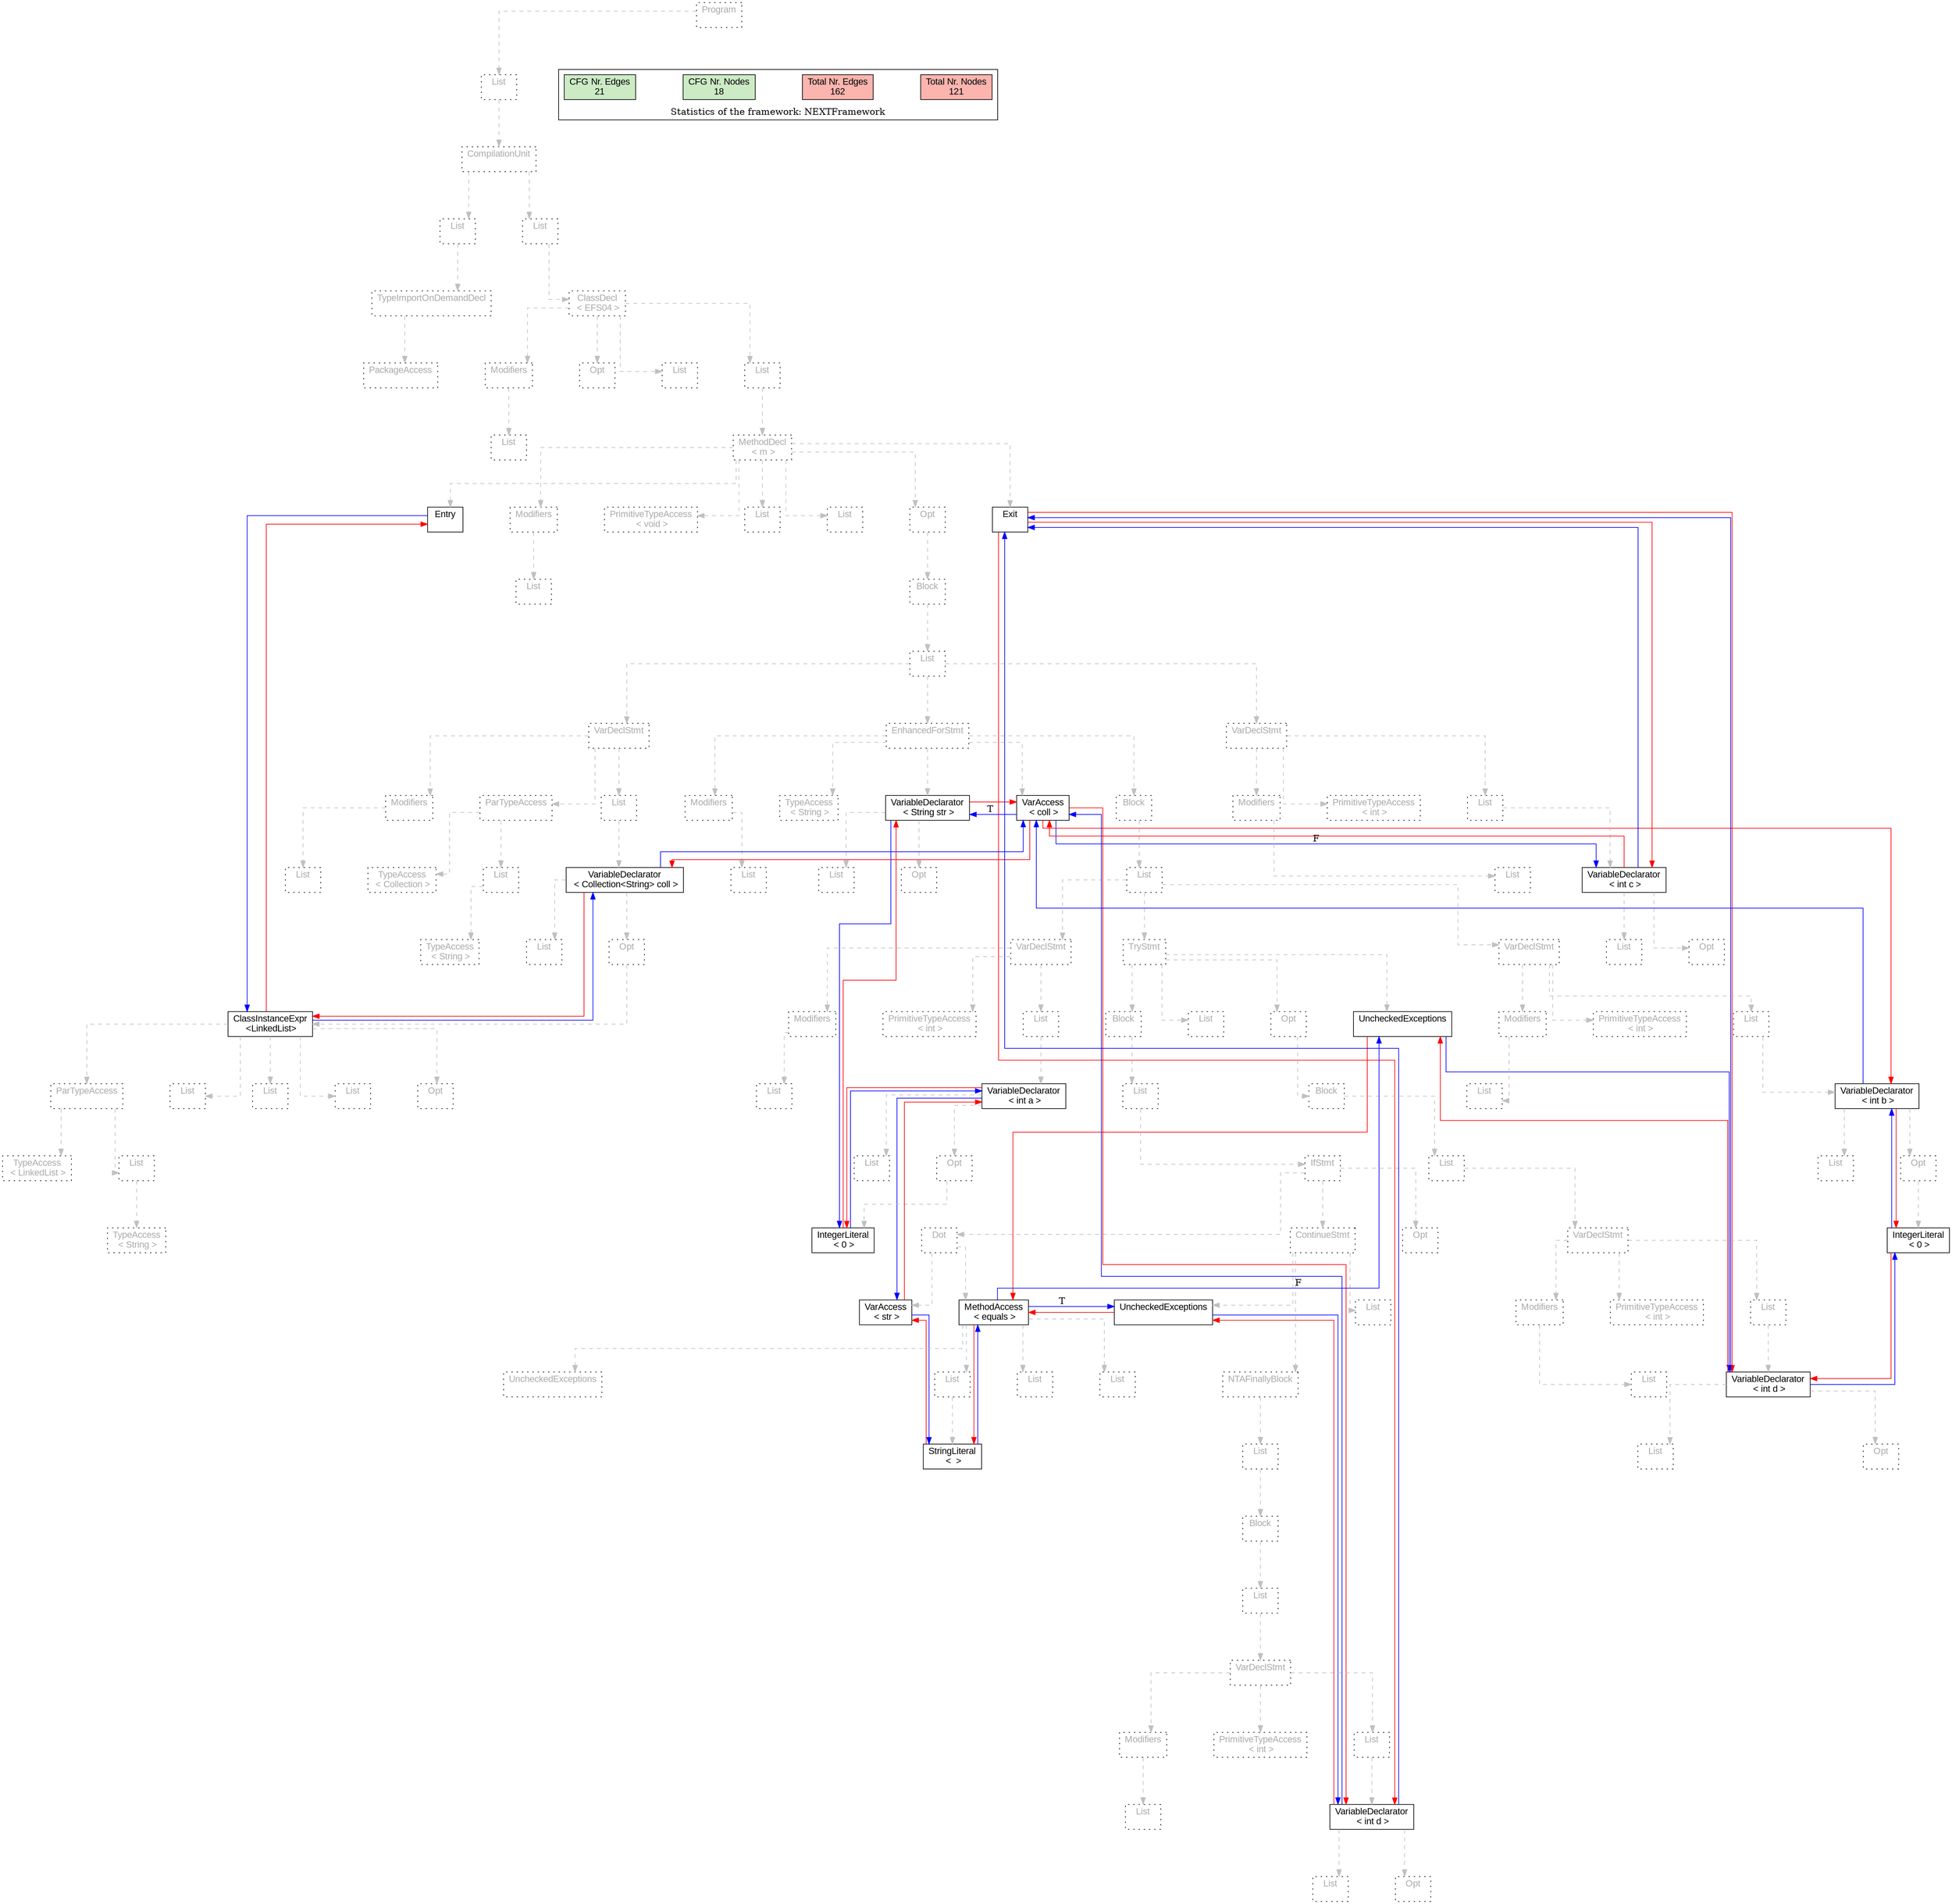digraph G {
graph [splines=ortho, nodesep="1", ranksep="1"]
node [shape=rect, fontname=Arial];
{ rank = same; "Program[0]"}
{ rank = same; "List[1]"}
{ rank = same; "CompilationUnit[2]"}
{ rank = same; "List[3]"; "List[6]"}
{ rank = same; "TypeImportOnDemandDecl[4]"; "ClassDecl[7]"}
{ rank = same; "PackageAccess[5]"; "Modifiers[8]"; "Opt[10]"; "List[11]"; "List[12]"}
{ rank = same; "List[9]"; "MethodDecl[13]"}
{ rank = same; "Entry[14]"; "Modifiers[15]"; "PrimitiveTypeAccess[17]"; "List[18]"; "List[19]"; "Opt[20]"; "Exit[21]"}
{ rank = same; "List[16]"; "Block[21]"}
{ rank = same; "List[22]"}
{ rank = same; "VarDeclStmt[23]"; "EnhancedForStmt[43]"; "VarDeclStmt[112]"}
{ rank = same; "Modifiers[24]"; "ParTypeAccess[26]"; "List[30]"; "Modifiers[44]"; "TypeAccess[46]"; "VariableDeclarator[47]"; "VarAccess[50]"; "Block[51]"; "Modifiers[113]"; "PrimitiveTypeAccess[115]"; "List[116]"}
{ rank = same; "List[25]"; "TypeAccess[27]"; "List[28]"; "VariableDeclarator[31]"; "List[45]"; "List[48]"; "Opt[49]"; "List[52]"; "List[114]"; "VariableDeclarator[117]"}
{ rank = same; "TypeAccess[29]"; "List[32]"; "Opt[33]"; "VarDeclStmt[53]"; "TryStmt[62]"; "VarDeclStmt[103]"; "List[118]"; "Opt[119]"}
{ rank = same; "ClassInstanceExpr[34]"; "Modifiers[54]"; "PrimitiveTypeAccess[56]"; "List[57]"; "Block[63]"; "List[90]"; "Opt[91]"; "UncheckedExceptions[102]"; "Modifiers[104]"; "PrimitiveTypeAccess[106]"; "List[107]"}
{ rank = same; "ParTypeAccess[35]"; "List[39]"; "Opt[40]"; "List[41]"; "List[42]"; "List[55]"; "VariableDeclarator[58]"; "List[64]"; "Block[92]"; "List[105]"; "VariableDeclarator[108]"}
{ rank = same; "TypeAccess[36]"; "List[37]"; "List[59]"; "Opt[60]"; "IfStmt[65]"; "List[93]"; "List[109]"; "Opt[110]"}
{ rank = same; "TypeAccess[38]"; "IntegerLiteral[61]"; "Dot[66]"; "ContinueStmt[74]"; "Opt[89]"; "VarDeclStmt[94]"; "IntegerLiteral[111]"}
{ rank = same; "VarAccess[67]"; "MethodAccess[68]"; "List[88]"; "UncheckedExceptions[75]"; "Modifiers[95]"; "PrimitiveTypeAccess[97]"; "List[98]"}
{ rank = same; "List[70]"; "List[72]"; "List[73]"; "UncheckedExceptions[69]"; "NTAFinallyBlock[76]"; "List[96]"; "VariableDeclarator[99]"}
{ rank = same; "StringLiteral[71]"; "List[77]"; "List[100]"; "Opt[101]"}
{ rank = same; "Block[78]"}
{ rank = same; "List[79]"}
{ rank = same; "VarDeclStmt[80]"}
{ rank = same; "Modifiers[81]"; "PrimitiveTypeAccess[83]"; "List[84]"}
{ rank = same; "List[82]"; "VariableDeclarator[85]"}
{ rank = same; "List[86]"; "Opt[87]"}
"Program[0]" [label="Program\n ", style= dotted   fillcolor="#eeeeee" fontcolor="#aaaaaa"  ]
"List[1]" [label="List\n ", style= dotted   fillcolor="#eeeeee" fontcolor="#aaaaaa"  ]
"CompilationUnit[2]" [label="CompilationUnit\n ", style= dotted   fillcolor="#eeeeee" fontcolor="#aaaaaa"  ]
"List[3]" [label="List\n ", style= dotted   fillcolor="#eeeeee" fontcolor="#aaaaaa"  ]
"TypeImportOnDemandDecl[4]" [label="TypeImportOnDemandDecl\n ", style= dotted   fillcolor="#eeeeee" fontcolor="#aaaaaa"  ]
"PackageAccess[5]" [label="PackageAccess\n ", style= dotted   fillcolor="#eeeeee" fontcolor="#aaaaaa"  ]
"List[6]" [label="List\n ", style= dotted   fillcolor="#eeeeee" fontcolor="#aaaaaa"  ]
"ClassDecl[7]" [label="ClassDecl\n < EFS04 >", style= dotted   fillcolor="#eeeeee" fontcolor="#aaaaaa"  ]
"Modifiers[8]" [label="Modifiers\n ", style= dotted   fillcolor="#eeeeee" fontcolor="#aaaaaa"  ]
"List[9]" [label="List\n ", style= dotted   fillcolor="#eeeeee" fontcolor="#aaaaaa"  ]
"Opt[10]" [label="Opt\n ", style= dotted   fillcolor="#eeeeee" fontcolor="#aaaaaa"  ]
"List[11]" [label="List\n ", style= dotted   fillcolor="#eeeeee" fontcolor="#aaaaaa"  ]
"List[12]" [label="List\n ", style= dotted   fillcolor="#eeeeee" fontcolor="#aaaaaa"  ]
"MethodDecl[13]" [label="MethodDecl\n < m >", style= dotted   fillcolor="#eeeeee" fontcolor="#aaaaaa"  ]
"Entry[14]" [label="Entry\n ", fillcolor=white   style=filled  ]
"Modifiers[15]" [label="Modifiers\n ", style= dotted   fillcolor="#eeeeee" fontcolor="#aaaaaa"  ]
"List[16]" [label="List\n ", style= dotted   fillcolor="#eeeeee" fontcolor="#aaaaaa"  ]
"PrimitiveTypeAccess[17]" [label="PrimitiveTypeAccess\n < void >", style= dotted   fillcolor="#eeeeee" fontcolor="#aaaaaa"  ]
"List[18]" [label="List\n ", style= dotted   fillcolor="#eeeeee" fontcolor="#aaaaaa"  ]
"List[19]" [label="List\n ", style= dotted   fillcolor="#eeeeee" fontcolor="#aaaaaa"  ]
"Opt[20]" [label="Opt\n ", style= dotted   fillcolor="#eeeeee" fontcolor="#aaaaaa"  ]
"Block[21]" [label="Block\n ", style= dotted   fillcolor="#eeeeee" fontcolor="#aaaaaa"  ]
"List[22]" [label="List\n ", style= dotted   fillcolor="#eeeeee" fontcolor="#aaaaaa"  ]
"VarDeclStmt[23]" [label="VarDeclStmt\n ", style= dotted   fillcolor="#eeeeee" fontcolor="#aaaaaa"  ]
"Modifiers[24]" [label="Modifiers\n ", style= dotted   fillcolor="#eeeeee" fontcolor="#aaaaaa"  ]
"List[25]" [label="List\n ", style= dotted   fillcolor="#eeeeee" fontcolor="#aaaaaa"  ]
"ParTypeAccess[26]" [label="ParTypeAccess\n ", style= dotted   fillcolor="#eeeeee" fontcolor="#aaaaaa"  ]
"TypeAccess[27]" [label="TypeAccess\n < Collection >", style= dotted   fillcolor="#eeeeee" fontcolor="#aaaaaa"  ]
"List[28]" [label="List\n ", style= dotted   fillcolor="#eeeeee" fontcolor="#aaaaaa"  ]
"TypeAccess[29]" [label="TypeAccess\n < String >", style= dotted   fillcolor="#eeeeee" fontcolor="#aaaaaa"  ]
"List[30]" [label="List\n ", style= dotted   fillcolor="#eeeeee" fontcolor="#aaaaaa"  ]
"VariableDeclarator[31]" [label="VariableDeclarator\n < Collection<String> coll >", fillcolor=white   style=filled  ]
"List[32]" [label="List\n ", style= dotted   fillcolor="#eeeeee" fontcolor="#aaaaaa"  ]
"Opt[33]" [label="Opt\n ", style= dotted   fillcolor="#eeeeee" fontcolor="#aaaaaa"  ]
"ClassInstanceExpr[34]" [label="ClassInstanceExpr\n <LinkedList>", fillcolor=white   style=filled  ]
"ParTypeAccess[35]" [label="ParTypeAccess\n ", style= dotted   fillcolor="#eeeeee" fontcolor="#aaaaaa"  ]
"TypeAccess[36]" [label="TypeAccess\n < LinkedList >", style= dotted   fillcolor="#eeeeee" fontcolor="#aaaaaa"  ]
"List[37]" [label="List\n ", style= dotted   fillcolor="#eeeeee" fontcolor="#aaaaaa"  ]
"TypeAccess[38]" [label="TypeAccess\n < String >", style= dotted   fillcolor="#eeeeee" fontcolor="#aaaaaa"  ]
"List[39]" [label="List\n ", style= dotted   fillcolor="#eeeeee" fontcolor="#aaaaaa"  ]
"Opt[40]" [label="Opt\n ", style= dotted   fillcolor="#eeeeee" fontcolor="#aaaaaa"  ]
"List[41]" [label="List\n ", style= dotted   fillcolor="#eeeeee" fontcolor="#aaaaaa"  ]
"List[42]" [label="List\n ", style= dotted   fillcolor="#eeeeee" fontcolor="#aaaaaa"  ]
"EnhancedForStmt[43]" [label="EnhancedForStmt\n ", style= dotted   fillcolor="#eeeeee" fontcolor="#aaaaaa"  ]
"Modifiers[44]" [label="Modifiers\n ", style= dotted   fillcolor="#eeeeee" fontcolor="#aaaaaa"  ]
"List[45]" [label="List\n ", style= dotted   fillcolor="#eeeeee" fontcolor="#aaaaaa"  ]
"TypeAccess[46]" [label="TypeAccess\n < String >", style= dotted   fillcolor="#eeeeee" fontcolor="#aaaaaa"  ]
"VariableDeclarator[47]" [label="VariableDeclarator\n < String str >", fillcolor=white   style=filled  ]
"List[48]" [label="List\n ", style= dotted   fillcolor="#eeeeee" fontcolor="#aaaaaa"  ]
"Opt[49]" [label="Opt\n ", style= dotted   fillcolor="#eeeeee" fontcolor="#aaaaaa"  ]
"VarAccess[50]" [label="VarAccess\n < coll >", fillcolor=white   style=filled  ]
"Block[51]" [label="Block\n ", style= dotted   fillcolor="#eeeeee" fontcolor="#aaaaaa"  ]
"List[52]" [label="List\n ", style= dotted   fillcolor="#eeeeee" fontcolor="#aaaaaa"  ]
"VarDeclStmt[53]" [label="VarDeclStmt\n ", style= dotted   fillcolor="#eeeeee" fontcolor="#aaaaaa"  ]
"Modifiers[54]" [label="Modifiers\n ", style= dotted   fillcolor="#eeeeee" fontcolor="#aaaaaa"  ]
"List[55]" [label="List\n ", style= dotted   fillcolor="#eeeeee" fontcolor="#aaaaaa"  ]
"PrimitiveTypeAccess[56]" [label="PrimitiveTypeAccess\n < int >", style= dotted   fillcolor="#eeeeee" fontcolor="#aaaaaa"  ]
"List[57]" [label="List\n ", style= dotted   fillcolor="#eeeeee" fontcolor="#aaaaaa"  ]
"VariableDeclarator[58]" [label="VariableDeclarator\n < int a >", fillcolor=white   style=filled  ]
"List[59]" [label="List\n ", style= dotted   fillcolor="#eeeeee" fontcolor="#aaaaaa"  ]
"Opt[60]" [label="Opt\n ", style= dotted   fillcolor="#eeeeee" fontcolor="#aaaaaa"  ]
"IntegerLiteral[61]" [label="IntegerLiteral\n < 0 >", fillcolor=white   style=filled  ]
"TryStmt[62]" [label="TryStmt\n ", style= dotted   fillcolor="#eeeeee" fontcolor="#aaaaaa"  ]
"Block[63]" [label="Block\n ", style= dotted   fillcolor="#eeeeee" fontcolor="#aaaaaa"  ]
"List[64]" [label="List\n ", style= dotted   fillcolor="#eeeeee" fontcolor="#aaaaaa"  ]
"IfStmt[65]" [label="IfStmt\n ", style= dotted   fillcolor="#eeeeee" fontcolor="#aaaaaa"  ]
"Dot[66]" [label="Dot\n ", style= dotted   fillcolor="#eeeeee" fontcolor="#aaaaaa"  ]
"VarAccess[67]" [label="VarAccess\n < str >", fillcolor=white   style=filled  ]
"MethodAccess[68]" [label="MethodAccess\n < equals >", fillcolor=white   style=filled  ]
"List[70]" [label="List\n ", style= dotted   fillcolor="#eeeeee" fontcolor="#aaaaaa"  ]
"StringLiteral[71]" [label="StringLiteral\n <  >", fillcolor=white   style=filled  ]
"List[72]" [label="List\n ", style= dotted   fillcolor="#eeeeee" fontcolor="#aaaaaa"  ]
"List[73]" [label="List\n ", style= dotted   fillcolor="#eeeeee" fontcolor="#aaaaaa"  ]
"UncheckedExceptions[69]" [label="UncheckedExceptions\n ", style= dotted   fillcolor="#eeeeee" fontcolor="#aaaaaa"  ]
"ContinueStmt[74]" [label="ContinueStmt\n ", style= dotted   fillcolor="#eeeeee" fontcolor="#aaaaaa"  ]
"NTAFinallyBlock[76]" [label="NTAFinallyBlock\n ", style= dotted   fillcolor="#eeeeee" fontcolor="#aaaaaa"  ]
"List[77]" [label="List\n ", style= dotted   fillcolor="#eeeeee" fontcolor="#aaaaaa"  ]
"Block[78]" [label="Block\n ", style= dotted   fillcolor="#eeeeee" fontcolor="#aaaaaa"  ]
"List[79]" [label="List\n ", style= dotted   fillcolor="#eeeeee" fontcolor="#aaaaaa"  ]
"VarDeclStmt[80]" [label="VarDeclStmt\n ", style= dotted   fillcolor="#eeeeee" fontcolor="#aaaaaa"  ]
"Modifiers[81]" [label="Modifiers\n ", style= dotted   fillcolor="#eeeeee" fontcolor="#aaaaaa"  ]
"List[82]" [label="List\n ", style= dotted   fillcolor="#eeeeee" fontcolor="#aaaaaa"  ]
"PrimitiveTypeAccess[83]" [label="PrimitiveTypeAccess\n < int >", style= dotted   fillcolor="#eeeeee" fontcolor="#aaaaaa"  ]
"List[84]" [label="List\n ", style= dotted   fillcolor="#eeeeee" fontcolor="#aaaaaa"  ]
"VariableDeclarator[85]" [label="VariableDeclarator\n < int d >", fillcolor=white   style=filled  ]
"List[86]" [label="List\n ", style= dotted   fillcolor="#eeeeee" fontcolor="#aaaaaa"  ]
"Opt[87]" [label="Opt\n ", style= dotted   fillcolor="#eeeeee" fontcolor="#aaaaaa"  ]
"List[88]" [label="List\n ", style= dotted   fillcolor="#eeeeee" fontcolor="#aaaaaa"  ]
"UncheckedExceptions[75]" [label="UncheckedExceptions\n ", fillcolor=white   style=filled  ]
"Opt[89]" [label="Opt\n ", style= dotted   fillcolor="#eeeeee" fontcolor="#aaaaaa"  ]
"List[90]" [label="List\n ", style= dotted   fillcolor="#eeeeee" fontcolor="#aaaaaa"  ]
"Opt[91]" [label="Opt\n ", style= dotted   fillcolor="#eeeeee" fontcolor="#aaaaaa"  ]
"Block[92]" [label="Block\n ", style= dotted   fillcolor="#eeeeee" fontcolor="#aaaaaa"  ]
"List[93]" [label="List\n ", style= dotted   fillcolor="#eeeeee" fontcolor="#aaaaaa"  ]
"VarDeclStmt[94]" [label="VarDeclStmt\n ", style= dotted   fillcolor="#eeeeee" fontcolor="#aaaaaa"  ]
"Modifiers[95]" [label="Modifiers\n ", style= dotted   fillcolor="#eeeeee" fontcolor="#aaaaaa"  ]
"List[96]" [label="List\n ", style= dotted   fillcolor="#eeeeee" fontcolor="#aaaaaa"  ]
"PrimitiveTypeAccess[97]" [label="PrimitiveTypeAccess\n < int >", style= dotted   fillcolor="#eeeeee" fontcolor="#aaaaaa"  ]
"List[98]" [label="List\n ", style= dotted   fillcolor="#eeeeee" fontcolor="#aaaaaa"  ]
"VariableDeclarator[99]" [label="VariableDeclarator\n < int d >", fillcolor=white   style=filled  ]
"List[100]" [label="List\n ", style= dotted   fillcolor="#eeeeee" fontcolor="#aaaaaa"  ]
"Opt[101]" [label="Opt\n ", style= dotted   fillcolor="#eeeeee" fontcolor="#aaaaaa"  ]
"UncheckedExceptions[102]" [label="UncheckedExceptions\n ", fillcolor=white   style=filled  ]
"VarDeclStmt[103]" [label="VarDeclStmt\n ", style= dotted   fillcolor="#eeeeee" fontcolor="#aaaaaa"  ]
"Modifiers[104]" [label="Modifiers\n ", style= dotted   fillcolor="#eeeeee" fontcolor="#aaaaaa"  ]
"List[105]" [label="List\n ", style= dotted   fillcolor="#eeeeee" fontcolor="#aaaaaa"  ]
"PrimitiveTypeAccess[106]" [label="PrimitiveTypeAccess\n < int >", style= dotted   fillcolor="#eeeeee" fontcolor="#aaaaaa"  ]
"List[107]" [label="List\n ", style= dotted   fillcolor="#eeeeee" fontcolor="#aaaaaa"  ]
"VariableDeclarator[108]" [label="VariableDeclarator\n < int b >", fillcolor=white   style=filled  ]
"List[109]" [label="List\n ", style= dotted   fillcolor="#eeeeee" fontcolor="#aaaaaa"  ]
"Opt[110]" [label="Opt\n ", style= dotted   fillcolor="#eeeeee" fontcolor="#aaaaaa"  ]
"IntegerLiteral[111]" [label="IntegerLiteral\n < 0 >", fillcolor=white   style=filled  ]
"VarDeclStmt[112]" [label="VarDeclStmt\n ", style= dotted   fillcolor="#eeeeee" fontcolor="#aaaaaa"  ]
"Modifiers[113]" [label="Modifiers\n ", style= dotted   fillcolor="#eeeeee" fontcolor="#aaaaaa"  ]
"List[114]" [label="List\n ", style= dotted   fillcolor="#eeeeee" fontcolor="#aaaaaa"  ]
"PrimitiveTypeAccess[115]" [label="PrimitiveTypeAccess\n < int >", style= dotted   fillcolor="#eeeeee" fontcolor="#aaaaaa"  ]
"List[116]" [label="List\n ", style= dotted   fillcolor="#eeeeee" fontcolor="#aaaaaa"  ]
"VariableDeclarator[117]" [label="VariableDeclarator\n < int c >", fillcolor=white   style=filled  ]
"List[118]" [label="List\n ", style= dotted   fillcolor="#eeeeee" fontcolor="#aaaaaa"  ]
"Opt[119]" [label="Opt\n ", style= dotted   fillcolor="#eeeeee" fontcolor="#aaaaaa"  ]
"Exit[21]" [label="Exit\n ", fillcolor=white   style=filled  ]
"TypeImportOnDemandDecl[4]" -> "PackageAccess[5]" [style=dashed, color=gray]
"List[3]" -> "TypeImportOnDemandDecl[4]" [style=dashed, color=gray]
"CompilationUnit[2]" -> "List[3]" [style=dashed, color=gray]
"Modifiers[8]" -> "List[9]" [style=dashed, color=gray]
"ClassDecl[7]" -> "Modifiers[8]" [style=dashed, color=gray]
"ClassDecl[7]" -> "Opt[10]" [style=dashed, color=gray]
"ClassDecl[7]" -> "List[11]" [style=dashed, color=gray]
"MethodDecl[13]" -> "Entry[14]" [style=dashed, color=gray]
"Modifiers[15]" -> "List[16]" [style=dashed, color=gray]
"MethodDecl[13]" -> "Modifiers[15]" [style=dashed, color=gray]
"MethodDecl[13]" -> "PrimitiveTypeAccess[17]" [style=dashed, color=gray]
"MethodDecl[13]" -> "List[18]" [style=dashed, color=gray]
"MethodDecl[13]" -> "List[19]" [style=dashed, color=gray]
"Modifiers[24]" -> "List[25]" [style=dashed, color=gray]
"VarDeclStmt[23]" -> "Modifiers[24]" [style=dashed, color=gray]
"ParTypeAccess[26]" -> "TypeAccess[27]" [style=dashed, color=gray]
"List[28]" -> "TypeAccess[29]" [style=dashed, color=gray]
"ParTypeAccess[26]" -> "List[28]" [style=dashed, color=gray]
"VarDeclStmt[23]" -> "ParTypeAccess[26]" [style=dashed, color=gray]
"VariableDeclarator[31]" -> "List[32]" [style=dashed, color=gray]
"ParTypeAccess[35]" -> "TypeAccess[36]" [style=dashed, color=gray]
"List[37]" -> "TypeAccess[38]" [style=dashed, color=gray]
"ParTypeAccess[35]" -> "List[37]" [style=dashed, color=gray]
"ClassInstanceExpr[34]" -> "ParTypeAccess[35]" [style=dashed, color=gray]
"ClassInstanceExpr[34]" -> "List[39]" [style=dashed, color=gray]
"ClassInstanceExpr[34]" -> "Opt[40]" [style=dashed, color=gray]
"ClassInstanceExpr[34]" -> "List[41]" [style=dashed, color=gray]
"ClassInstanceExpr[34]" -> "List[42]" [style=dashed, color=gray]
"Opt[33]" -> "ClassInstanceExpr[34]" [style=dashed, color=gray]
"VariableDeclarator[31]" -> "Opt[33]" [style=dashed, color=gray]
"List[30]" -> "VariableDeclarator[31]" [style=dashed, color=gray]
"VarDeclStmt[23]" -> "List[30]" [style=dashed, color=gray]
"List[22]" -> "VarDeclStmt[23]" [style=dashed, color=gray]
"Modifiers[44]" -> "List[45]" [style=dashed, color=gray]
"EnhancedForStmt[43]" -> "Modifiers[44]" [style=dashed, color=gray]
"EnhancedForStmt[43]" -> "TypeAccess[46]" [style=dashed, color=gray]
"VariableDeclarator[47]" -> "List[48]" [style=dashed, color=gray]
"VariableDeclarator[47]" -> "Opt[49]" [style=dashed, color=gray]
"EnhancedForStmt[43]" -> "VariableDeclarator[47]" [style=dashed, color=gray]
"EnhancedForStmt[43]" -> "VarAccess[50]" [style=dashed, color=gray]
"Modifiers[54]" -> "List[55]" [style=dashed, color=gray]
"VarDeclStmt[53]" -> "Modifiers[54]" [style=dashed, color=gray]
"VarDeclStmt[53]" -> "PrimitiveTypeAccess[56]" [style=dashed, color=gray]
"VariableDeclarator[58]" -> "List[59]" [style=dashed, color=gray]
"Opt[60]" -> "IntegerLiteral[61]" [style=dashed, color=gray]
"VariableDeclarator[58]" -> "Opt[60]" [style=dashed, color=gray]
"List[57]" -> "VariableDeclarator[58]" [style=dashed, color=gray]
"VarDeclStmt[53]" -> "List[57]" [style=dashed, color=gray]
"List[52]" -> "VarDeclStmt[53]" [style=dashed, color=gray]
"Dot[66]" -> "VarAccess[67]" [style=dashed, color=gray]
"List[70]" -> "StringLiteral[71]" [style=dashed, color=gray]
"MethodAccess[68]" -> "List[70]" [style=dashed, color=gray]
"MethodAccess[68]" -> "List[72]" [style=dashed, color=gray]
"MethodAccess[68]" -> "List[73]" [style=dashed, color=gray]
"MethodAccess[68]" -> "UncheckedExceptions[69]" [style=dashed, color=gray]
"Dot[66]" -> "MethodAccess[68]" [style=dashed, color=gray]
"IfStmt[65]" -> "Dot[66]" [style=dashed, color=gray]
"Modifiers[81]" -> "List[82]" [style=dashed, color=gray]
"VarDeclStmt[80]" -> "Modifiers[81]" [style=dashed, color=gray]
"VarDeclStmt[80]" -> "PrimitiveTypeAccess[83]" [style=dashed, color=gray]
"VariableDeclarator[85]" -> "List[86]" [style=dashed, color=gray]
"VariableDeclarator[85]" -> "Opt[87]" [style=dashed, color=gray]
"List[84]" -> "VariableDeclarator[85]" [style=dashed, color=gray]
"VarDeclStmt[80]" -> "List[84]" [style=dashed, color=gray]
"List[79]" -> "VarDeclStmt[80]" [style=dashed, color=gray]
"Block[78]" -> "List[79]" [style=dashed, color=gray]
"List[77]" -> "Block[78]" [style=dashed, color=gray]
"NTAFinallyBlock[76]" -> "List[77]" [style=dashed, color=gray]
"ContinueStmt[74]" -> "NTAFinallyBlock[76]" [style=dashed, color=gray]
"ContinueStmt[74]" -> "List[88]" [style=dashed, color=gray]
"ContinueStmt[74]" -> "UncheckedExceptions[75]" [style=dashed, color=gray]
"IfStmt[65]" -> "ContinueStmt[74]" [style=dashed, color=gray]
"IfStmt[65]" -> "Opt[89]" [style=dashed, color=gray]
"List[64]" -> "IfStmt[65]" [style=dashed, color=gray]
"Block[63]" -> "List[64]" [style=dashed, color=gray]
"TryStmt[62]" -> "Block[63]" [style=dashed, color=gray]
"TryStmt[62]" -> "List[90]" [style=dashed, color=gray]
"Modifiers[95]" -> "List[96]" [style=dashed, color=gray]
"VarDeclStmt[94]" -> "Modifiers[95]" [style=dashed, color=gray]
"VarDeclStmt[94]" -> "PrimitiveTypeAccess[97]" [style=dashed, color=gray]
"VariableDeclarator[99]" -> "List[100]" [style=dashed, color=gray]
"VariableDeclarator[99]" -> "Opt[101]" [style=dashed, color=gray]
"List[98]" -> "VariableDeclarator[99]" [style=dashed, color=gray]
"VarDeclStmt[94]" -> "List[98]" [style=dashed, color=gray]
"List[93]" -> "VarDeclStmt[94]" [style=dashed, color=gray]
"Block[92]" -> "List[93]" [style=dashed, color=gray]
"Opt[91]" -> "Block[92]" [style=dashed, color=gray]
"TryStmt[62]" -> "Opt[91]" [style=dashed, color=gray]
"TryStmt[62]" -> "UncheckedExceptions[102]" [style=dashed, color=gray]
"List[52]" -> "TryStmt[62]" [style=dashed, color=gray]
"Modifiers[104]" -> "List[105]" [style=dashed, color=gray]
"VarDeclStmt[103]" -> "Modifiers[104]" [style=dashed, color=gray]
"VarDeclStmt[103]" -> "PrimitiveTypeAccess[106]" [style=dashed, color=gray]
"VariableDeclarator[108]" -> "List[109]" [style=dashed, color=gray]
"Opt[110]" -> "IntegerLiteral[111]" [style=dashed, color=gray]
"VariableDeclarator[108]" -> "Opt[110]" [style=dashed, color=gray]
"List[107]" -> "VariableDeclarator[108]" [style=dashed, color=gray]
"VarDeclStmt[103]" -> "List[107]" [style=dashed, color=gray]
"List[52]" -> "VarDeclStmt[103]" [style=dashed, color=gray]
"Block[51]" -> "List[52]" [style=dashed, color=gray]
"EnhancedForStmt[43]" -> "Block[51]" [style=dashed, color=gray]
"List[22]" -> "EnhancedForStmt[43]" [style=dashed, color=gray]
"Modifiers[113]" -> "List[114]" [style=dashed, color=gray]
"VarDeclStmt[112]" -> "Modifiers[113]" [style=dashed, color=gray]
"VarDeclStmt[112]" -> "PrimitiveTypeAccess[115]" [style=dashed, color=gray]
"VariableDeclarator[117]" -> "List[118]" [style=dashed, color=gray]
"VariableDeclarator[117]" -> "Opt[119]" [style=dashed, color=gray]
"List[116]" -> "VariableDeclarator[117]" [style=dashed, color=gray]
"VarDeclStmt[112]" -> "List[116]" [style=dashed, color=gray]
"List[22]" -> "VarDeclStmt[112]" [style=dashed, color=gray]
"Block[21]" -> "List[22]" [style=dashed, color=gray]
"Opt[20]" -> "Block[21]" [style=dashed, color=gray]
"MethodDecl[13]" -> "Opt[20]" [style=dashed, color=gray]
"MethodDecl[13]" -> "Exit[21]" [style=dashed, color=gray]
"List[12]" -> "MethodDecl[13]" [style=dashed, color=gray]
"ClassDecl[7]" -> "List[12]" [style=dashed, color=gray]
"List[6]" -> "ClassDecl[7]" [style=dashed, color=gray]
"CompilationUnit[2]" -> "List[6]" [style=dashed, color=gray]
"List[1]" -> "CompilationUnit[2]" [style=dashed, color=gray]
"Program[0]" -> "List[1]" [style=dashed, color=gray]
"Exit[21]" -> "VariableDeclarator[85]" [color=red, constraint=false]
"Exit[21]" -> "VariableDeclarator[99]" [color=red, constraint=false]
"Exit[21]" -> "VariableDeclarator[117]" [color=red, constraint=false]
"VariableDeclarator[85]" -> "VarAccess[50]" [color=blue, constraint=false, xlabel=" "] 
"VariableDeclarator[85]" -> "Exit[21]" [color=blue, constraint=false, xlabel=" "] 
"VariableDeclarator[85]" -> "UncheckedExceptions[75]" [color=red, constraint=false]
"UncheckedExceptions[75]" -> "VariableDeclarator[85]" [color=blue, constraint=false, xlabel=" "] 
"UncheckedExceptions[75]" -> "MethodAccess[68]" [color=red, constraint=false]
"VariableDeclarator[108]" -> "VarAccess[50]" [color=blue, constraint=false, xlabel=" "] 
"VariableDeclarator[108]" -> "IntegerLiteral[111]" [color=red, constraint=false]
"IntegerLiteral[111]" -> "VariableDeclarator[108]" [color=blue, constraint=false, xlabel=" "] 
"IntegerLiteral[111]" -> "VariableDeclarator[99]" [color=red, constraint=false]
"VariableDeclarator[99]" -> "IntegerLiteral[111]" [color=blue, constraint=false, xlabel=" "] 
"VariableDeclarator[99]" -> "Exit[21]" [color=blue, constraint=false, xlabel=" "] 
"VariableDeclarator[99]" -> "UncheckedExceptions[102]" [color=red, constraint=false]
"UncheckedExceptions[102]" -> "VariableDeclarator[99]" [color=blue, constraint=false, xlabel=" "] 
"UncheckedExceptions[102]" -> "MethodAccess[68]" [color=red, constraint=false]
"MethodAccess[68]" -> "UncheckedExceptions[75]" [color=blue, constraint=false, xlabel="T "] 
"MethodAccess[68]" -> "UncheckedExceptions[102]" [color=blue, constraint=false, xlabel="F "] 
"MethodAccess[68]" -> "StringLiteral[71]" [color=red, constraint=false]
"StringLiteral[71]" -> "MethodAccess[68]" [color=blue, constraint=false, xlabel=" "] 
"StringLiteral[71]" -> "VarAccess[67]" [color=red, constraint=false]
"VarAccess[67]" -> "StringLiteral[71]" [color=blue, constraint=false, xlabel=" "] 
"VarAccess[67]" -> "VariableDeclarator[58]" [color=red, constraint=false]
"VariableDeclarator[58]" -> "VarAccess[67]" [color=blue, constraint=false, xlabel=" "] 
"VariableDeclarator[58]" -> "IntegerLiteral[61]" [color=red, constraint=false]
"IntegerLiteral[61]" -> "VariableDeclarator[58]" [color=blue, constraint=false, xlabel=" "] 
"IntegerLiteral[61]" -> "VariableDeclarator[47]" [color=red, constraint=false]
"VariableDeclarator[47]" -> "IntegerLiteral[61]" [color=blue, constraint=false, xlabel=" "] 
"VariableDeclarator[47]" -> "VarAccess[50]" [color=red, constraint=false]
"VariableDeclarator[117]" -> "Exit[21]" [color=blue, constraint=false, xlabel=" "] 
"VariableDeclarator[117]" -> "VarAccess[50]" [color=red, constraint=false]
"VarAccess[50]" -> "VariableDeclarator[47]" [color=blue, constraint=false, xlabel="T "] 
"VarAccess[50]" -> "VariableDeclarator[117]" [color=blue, constraint=false, xlabel="F "] 
"VarAccess[50]" -> "VariableDeclarator[31]" [color=red, constraint=false]
"VarAccess[50]" -> "VariableDeclarator[85]" [color=red, constraint=false]
"VarAccess[50]" -> "VariableDeclarator[108]" [color=red, constraint=false]
"VariableDeclarator[31]" -> "VarAccess[50]" [color=blue, constraint=false, xlabel=" "] 
"VariableDeclarator[31]" -> "ClassInstanceExpr[34]" [color=red, constraint=false]
"ClassInstanceExpr[34]" -> "VariableDeclarator[31]" [color=blue, constraint=false, xlabel=" "] 
"ClassInstanceExpr[34]" -> "Entry[14]" [color=red, constraint=false]
"Entry[14]" -> "ClassInstanceExpr[34]" [color=blue, constraint=false, xlabel=" "] 
"List[3]" -> "List[6]" [style=invis]
"Modifiers[8]" -> "Opt[10]" -> "List[11]" -> "List[12]" [style=invis]
"Entry[14]" -> "Modifiers[15]" -> "PrimitiveTypeAccess[17]" -> "List[18]" -> "List[19]" -> "Opt[20]" -> "Exit[21]" [style=invis]
"VarDeclStmt[23]" -> "EnhancedForStmt[43]" -> "VarDeclStmt[112]" [style=invis]
"Modifiers[24]" -> "ParTypeAccess[26]" -> "List[30]" [style=invis]
"TypeAccess[27]" -> "List[28]" [style=invis]
"List[32]" -> "Opt[33]" [style=invis]
"ParTypeAccess[35]" -> "List[39]" -> "Opt[40]" [style=invis]
"TypeAccess[36]" -> "List[37]" [style=invis]
"Modifiers[44]" -> "TypeAccess[46]" -> "VariableDeclarator[47]" -> "VarAccess[50]" -> "Block[51]" [style=invis]
"List[48]" -> "Opt[49]" [style=invis]
"VarDeclStmt[53]" -> "TryStmt[62]" -> "VarDeclStmt[103]" [style=invis]
"Modifiers[54]" -> "PrimitiveTypeAccess[56]" -> "List[57]" [style=invis]
"List[59]" -> "Opt[60]" [style=invis]
"Block[63]" -> "List[90]" -> "Opt[91]" [style=invis]
"Dot[66]" -> "ContinueStmt[74]" -> "Opt[89]" [style=invis]
"VarAccess[67]" -> "MethodAccess[68]" [style=invis]
"Modifiers[81]" -> "PrimitiveTypeAccess[83]" -> "List[84]" [style=invis]
"List[86]" -> "Opt[87]" [style=invis]
"Modifiers[95]" -> "PrimitiveTypeAccess[97]" -> "List[98]" [style=invis]
"List[100]" -> "Opt[101]" [style=invis]
"Modifiers[104]" -> "PrimitiveTypeAccess[106]" -> "List[107]" [style=invis]
"List[109]" -> "Opt[110]" [style=invis]
"Modifiers[113]" -> "PrimitiveTypeAccess[115]" -> "List[116]" [style=invis]
"List[118]" -> "Opt[119]" [style=invis]

subgraph cluster_legend {
{node [style=filled, fillcolor=1, colorscheme="pastel13"]
Nodes [label="Total Nr. Nodes
121", fillcolor=1]
Edges [label="Total Nr. Edges
162", fillcolor=1]
NodesCFG [label="CFG Nr. Nodes
18", fillcolor=3]
EdgesCFG [label="CFG Nr. Edges
21", fillcolor=3]
Nodes-> "Program[0]" -> NodesCFG  [style="invis"]
Edges -> "Program[0]" ->EdgesCFG [style="invis"]}
label = "Statistics of the framework: NEXTFramework"
style="solid"
ranksep=0.05
nodesep=0.01
labelloc = b
len=2
}}